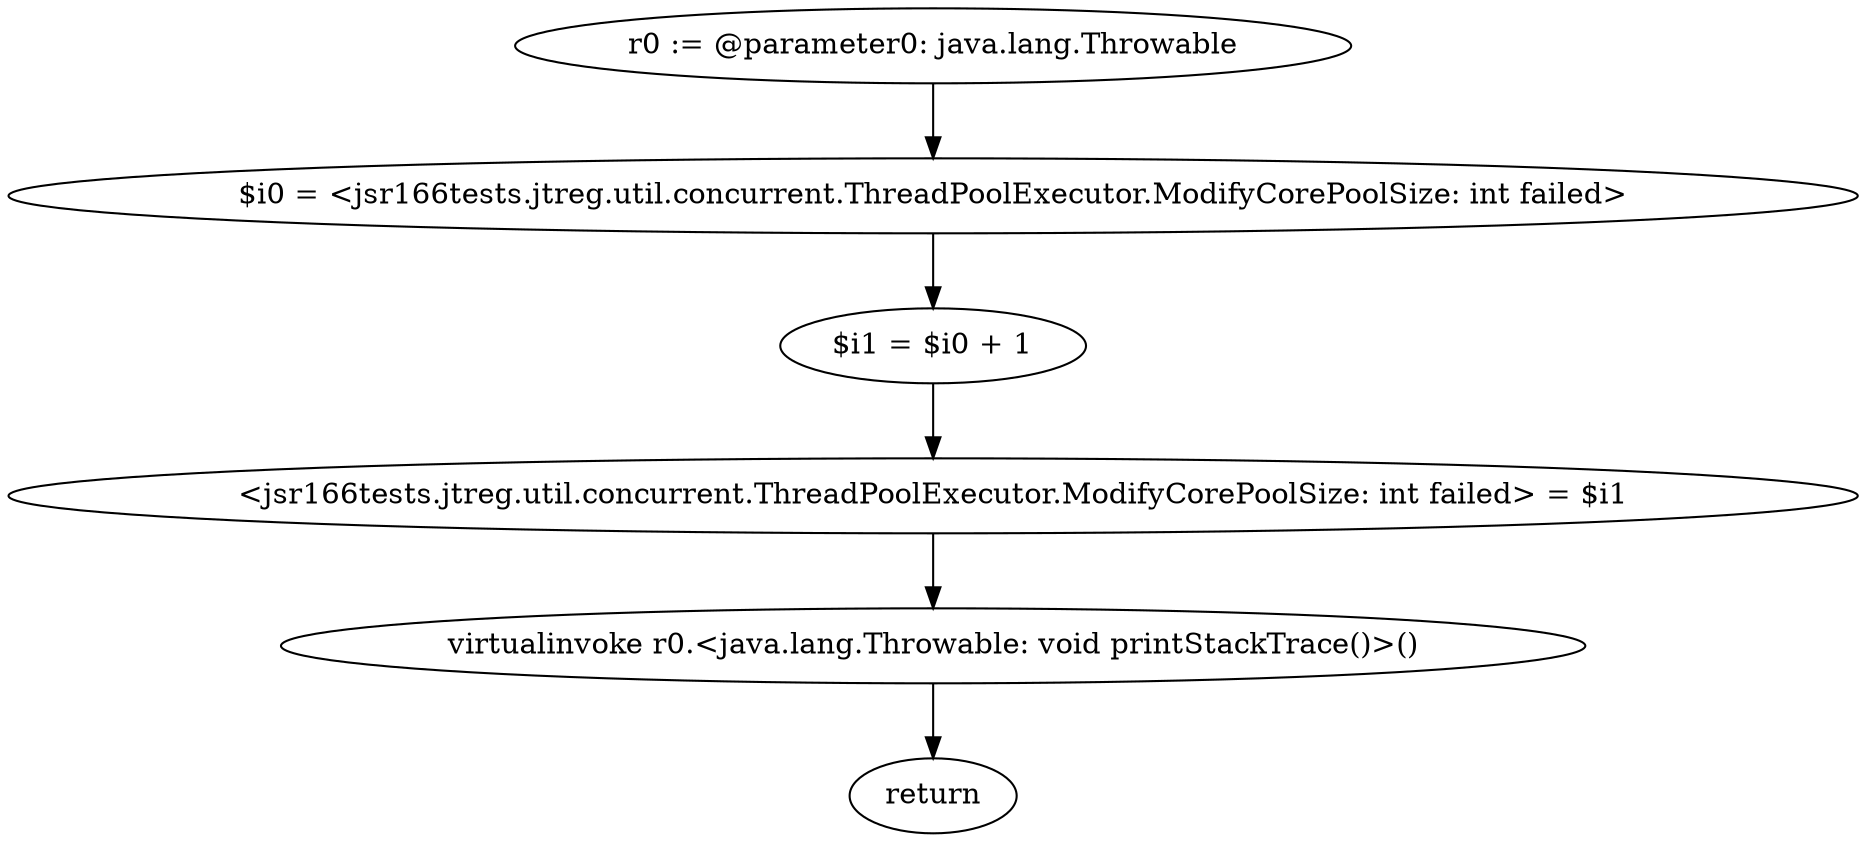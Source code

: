 digraph "unitGraph" {
    "r0 := @parameter0: java.lang.Throwable"
    "$i0 = <jsr166tests.jtreg.util.concurrent.ThreadPoolExecutor.ModifyCorePoolSize: int failed>"
    "$i1 = $i0 + 1"
    "<jsr166tests.jtreg.util.concurrent.ThreadPoolExecutor.ModifyCorePoolSize: int failed> = $i1"
    "virtualinvoke r0.<java.lang.Throwable: void printStackTrace()>()"
    "return"
    "r0 := @parameter0: java.lang.Throwable"->"$i0 = <jsr166tests.jtreg.util.concurrent.ThreadPoolExecutor.ModifyCorePoolSize: int failed>";
    "$i0 = <jsr166tests.jtreg.util.concurrent.ThreadPoolExecutor.ModifyCorePoolSize: int failed>"->"$i1 = $i0 + 1";
    "$i1 = $i0 + 1"->"<jsr166tests.jtreg.util.concurrent.ThreadPoolExecutor.ModifyCorePoolSize: int failed> = $i1";
    "<jsr166tests.jtreg.util.concurrent.ThreadPoolExecutor.ModifyCorePoolSize: int failed> = $i1"->"virtualinvoke r0.<java.lang.Throwable: void printStackTrace()>()";
    "virtualinvoke r0.<java.lang.Throwable: void printStackTrace()>()"->"return";
}
